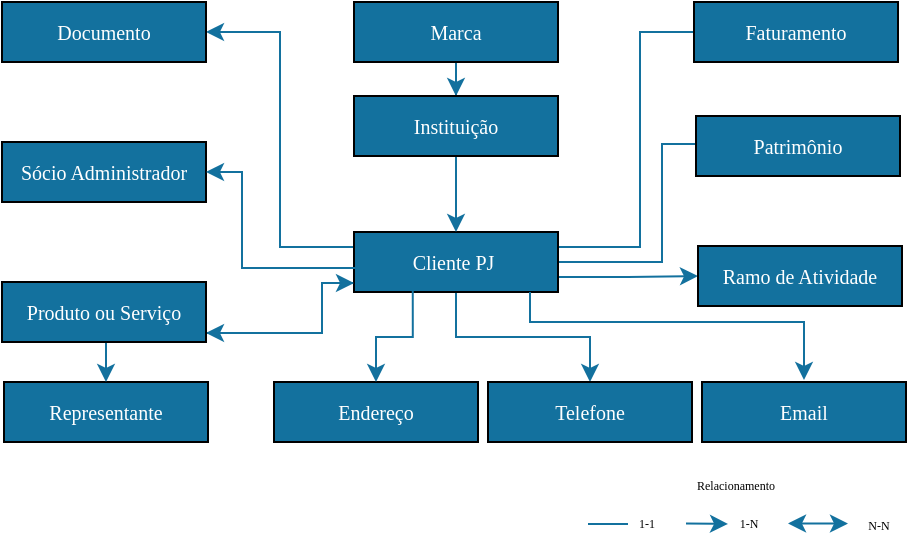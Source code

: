 <mxfile version="14.2.9" type="device"><diagram id="pwx9f-JPc5i2mSrcDJkJ" name="Accounts - Balance"><mxGraphModel dx="602" dy="1458" grid="1" gridSize="10" guides="1" tooltips="1" connect="1" arrows="1" fold="1" page="1" pageScale="1" pageWidth="827" pageHeight="1169" math="0" shadow="0"><root><mxCell id="0"/><mxCell id="1" parent="0"/><mxCell id="3X2GgIw8dlf1CgqaEYxp-28" value="" style="rounded=1;whiteSpace=wrap;html=1;strokeColor=#000000;fillColor=#13719E;" vertex="1" parent="1"><mxGeometry x="462" y="-26" width="20" height="14" as="geometry"/></mxCell><mxCell id="3X2GgIw8dlf1CgqaEYxp-27" value="" style="rounded=1;whiteSpace=wrap;html=1;strokeColor=#000000;fillColor=#13719E;" vertex="1" parent="1"><mxGeometry x="460" y="-82" width="20" height="14" as="geometry"/></mxCell><mxCell id="3X2GgIw8dlf1CgqaEYxp-35" style="edgeStyle=orthogonalEdgeStyle;rounded=0;orthogonalLoop=1;jettySize=auto;html=1;exitX=0.5;exitY=1;exitDx=0;exitDy=0;strokeColor=#13719E;" edge="1" parent="1" source="3X2GgIw8dlf1CgqaEYxp-2" target="3X2GgIw8dlf1CgqaEYxp-8"><mxGeometry relative="1" as="geometry"/></mxCell><mxCell id="3X2GgIw8dlf1CgqaEYxp-49" style="edgeStyle=orthogonalEdgeStyle;rounded=0;orthogonalLoop=1;jettySize=auto;html=1;exitX=1;exitY=0.25;exitDx=0;exitDy=0;entryX=0;entryY=0.5;entryDx=0;entryDy=0;strokeColor=#13719E;" edge="1" parent="1" source="3X2GgIw8dlf1CgqaEYxp-2" target="3X2GgIw8dlf1CgqaEYxp-28"><mxGeometry relative="1" as="geometry"><mxPoint x="378" y="43" as="sourcePoint"/><Array as="points"><mxPoint x="378" y="40"/><mxPoint x="430" y="40"/><mxPoint x="430" y="-19"/></Array></mxGeometry></mxCell><mxCell id="3X2GgIw8dlf1CgqaEYxp-59" style="edgeStyle=orthogonalEdgeStyle;rounded=0;orthogonalLoop=1;jettySize=auto;html=1;exitX=1;exitY=0.25;exitDx=0;exitDy=0;entryX=0;entryY=0.5;entryDx=0;entryDy=0;strokeColor=#13719E;" edge="1" parent="1" source="3X2GgIw8dlf1CgqaEYxp-2" target="3X2GgIw8dlf1CgqaEYxp-27"><mxGeometry relative="1" as="geometry"/></mxCell><mxCell id="3X2GgIw8dlf1CgqaEYxp-62" style="edgeStyle=orthogonalEdgeStyle;rounded=0;orthogonalLoop=1;jettySize=auto;html=1;exitX=0;exitY=0.75;exitDx=0;exitDy=0;entryX=1;entryY=0.75;entryDx=0;entryDy=0;strokeColor=#13719E;" edge="1" parent="1"><mxGeometry relative="1" as="geometry"><mxPoint x="276" y="50.5" as="sourcePoint"/><mxPoint x="202" y="75.5" as="targetPoint"/><Array as="points"><mxPoint x="260" y="51"/><mxPoint x="260" y="76"/></Array></mxGeometry></mxCell><mxCell id="3X2GgIw8dlf1CgqaEYxp-67" style="edgeStyle=orthogonalEdgeStyle;rounded=0;orthogonalLoop=1;jettySize=auto;html=1;exitX=0;exitY=0.25;exitDx=0;exitDy=0;entryX=1;entryY=0.5;entryDx=0;entryDy=0;strokeColor=#13719E;" edge="1" parent="1" source="3X2GgIw8dlf1CgqaEYxp-2" target="3X2GgIw8dlf1CgqaEYxp-44"><mxGeometry relative="1" as="geometry"/></mxCell><mxCell id="3X2GgIw8dlf1CgqaEYxp-93" style="edgeStyle=orthogonalEdgeStyle;rounded=0;orthogonalLoop=1;jettySize=auto;html=1;exitX=1;exitY=0.75;exitDx=0;exitDy=0;entryX=0;entryY=0.5;entryDx=0;entryDy=0;strokeColor=#13719E;" edge="1" parent="1" source="3X2GgIw8dlf1CgqaEYxp-2" target="3X2GgIw8dlf1CgqaEYxp-12"><mxGeometry relative="1" as="geometry"/></mxCell><mxCell id="3X2GgIw8dlf1CgqaEYxp-2" value="&lt;font face=&quot;Verdana&quot; style=&quot;font-size: 10px&quot; color=&quot;#ffffff&quot;&gt;Cliente PJ&amp;nbsp;&lt;/font&gt;" style="rounded=0;whiteSpace=wrap;html=1;fillColor=#13719E;strokeColor=#000000;flipV=1;" vertex="1" parent="1"><mxGeometry x="276" y="25.0" width="102" height="30" as="geometry"/></mxCell><mxCell id="3X2GgIw8dlf1CgqaEYxp-3" style="edgeStyle=orthogonalEdgeStyle;rounded=0;orthogonalLoop=1;jettySize=auto;html=1;exitX=0.5;exitY=1;exitDx=0;exitDy=0;" edge="1" parent="1" source="3X2GgIw8dlf1CgqaEYxp-2" target="3X2GgIw8dlf1CgqaEYxp-2"><mxGeometry relative="1" as="geometry"/></mxCell><mxCell id="3X2GgIw8dlf1CgqaEYxp-19" value="" style="edgeStyle=orthogonalEdgeStyle;rounded=0;orthogonalLoop=1;jettySize=auto;html=1;strokeColor=#13719E;" edge="1" parent="1" source="3X2GgIw8dlf1CgqaEYxp-4" target="3X2GgIw8dlf1CgqaEYxp-5"><mxGeometry relative="1" as="geometry"/></mxCell><mxCell id="3X2GgIw8dlf1CgqaEYxp-4" value="&lt;font face=&quot;Verdana&quot; style=&quot;font-size: 10px&quot; color=&quot;#ffffff&quot;&gt;Marca&lt;/font&gt;" style="rounded=0;whiteSpace=wrap;html=1;fillColor=#13719E;strokeColor=#000000;flipV=1;" vertex="1" parent="1"><mxGeometry x="276" y="-90" width="102" height="30" as="geometry"/></mxCell><mxCell id="3X2GgIw8dlf1CgqaEYxp-21" style="edgeStyle=orthogonalEdgeStyle;rounded=0;orthogonalLoop=1;jettySize=auto;html=1;exitX=0.5;exitY=1;exitDx=0;exitDy=0;entryX=0.5;entryY=0;entryDx=0;entryDy=0;strokeColor=#13719E;" edge="1" parent="1" source="3X2GgIw8dlf1CgqaEYxp-5" target="3X2GgIw8dlf1CgqaEYxp-2"><mxGeometry relative="1" as="geometry"/></mxCell><mxCell id="3X2GgIw8dlf1CgqaEYxp-5" value="&lt;font face=&quot;Verdana&quot; style=&quot;font-size: 10px&quot; color=&quot;#ffffff&quot;&gt;Instituição&lt;/font&gt;" style="rounded=0;whiteSpace=wrap;html=1;fillColor=#13719E;strokeColor=#000000;flipV=1;" vertex="1" parent="1"><mxGeometry x="276" y="-43.0" width="102" height="30" as="geometry"/></mxCell><mxCell id="3X2GgIw8dlf1CgqaEYxp-7" value="&lt;font face=&quot;Verdana&quot; style=&quot;font-size: 10px&quot; color=&quot;#ffffff&quot;&gt;Endereço&lt;/font&gt;" style="rounded=0;whiteSpace=wrap;html=1;fillColor=#13719E;strokeColor=#000000;" vertex="1" parent="1"><mxGeometry x="236" y="100" width="102" height="30" as="geometry"/></mxCell><mxCell id="3X2GgIw8dlf1CgqaEYxp-8" value="&lt;font face=&quot;Verdana&quot; style=&quot;font-size: 10px&quot; color=&quot;#ffffff&quot;&gt;Telefone&lt;/font&gt;" style="rounded=0;whiteSpace=wrap;html=1;fillColor=#13719E;strokeColor=#000000;" vertex="1" parent="1"><mxGeometry x="343" y="100" width="102" height="30" as="geometry"/></mxCell><mxCell id="3X2GgIw8dlf1CgqaEYxp-9" value="&lt;font face=&quot;Verdana&quot; style=&quot;font-size: 10px&quot; color=&quot;#ffffff&quot;&gt;Email&lt;/font&gt;" style="rounded=0;whiteSpace=wrap;html=1;fillColor=#13719E;strokeColor=#000000;" vertex="1" parent="1"><mxGeometry x="450" y="100" width="102" height="30" as="geometry"/></mxCell><mxCell id="3X2GgIw8dlf1CgqaEYxp-10" value="&lt;font face=&quot;Verdana&quot; style=&quot;font-size: 10px&quot; color=&quot;#ffffff&quot;&gt;Faturamento&lt;/font&gt;" style="rounded=0;whiteSpace=wrap;html=1;fillColor=#13719E;strokeColor=#000000;" vertex="1" parent="1"><mxGeometry x="446" y="-90" width="102" height="30" as="geometry"/></mxCell><mxCell id="3X2GgIw8dlf1CgqaEYxp-11" value="&lt;font face=&quot;Verdana&quot; style=&quot;font-size: 10px&quot; color=&quot;#ffffff&quot;&gt;Patrimônio&lt;/font&gt;" style="rounded=0;whiteSpace=wrap;html=1;fillColor=#13719E;strokeColor=#000000;" vertex="1" parent="1"><mxGeometry x="447" y="-33" width="102" height="30" as="geometry"/></mxCell><mxCell id="3X2GgIw8dlf1CgqaEYxp-12" value="&lt;font face=&quot;Verdana&quot; style=&quot;font-size: 10px&quot; color=&quot;#ffffff&quot;&gt;Ramo de Atividade&lt;/font&gt;" style="rounded=0;whiteSpace=wrap;html=1;fillColor=#13719E;strokeColor=#000000;" vertex="1" parent="1"><mxGeometry x="448" y="32" width="102" height="30" as="geometry"/></mxCell><mxCell id="3X2GgIw8dlf1CgqaEYxp-14" value="&lt;font face=&quot;Verdana&quot; style=&quot;font-size: 10px&quot; color=&quot;#ffffff&quot;&gt;Representante&lt;/font&gt;" style="rounded=0;whiteSpace=wrap;html=1;fillColor=#13719E;strokeColor=#000000;" vertex="1" parent="1"><mxGeometry x="101" y="100" width="102" height="30" as="geometry"/></mxCell><mxCell id="3X2GgIw8dlf1CgqaEYxp-55" style="edgeStyle=orthogonalEdgeStyle;rounded=0;orthogonalLoop=1;jettySize=auto;html=1;exitX=0.5;exitY=1;exitDx=0;exitDy=0;entryX=0.5;entryY=0;entryDx=0;entryDy=0;strokeColor=#13719E;" edge="1" parent="1" source="3X2GgIw8dlf1CgqaEYxp-15" target="3X2GgIw8dlf1CgqaEYxp-14"><mxGeometry relative="1" as="geometry"/></mxCell><mxCell id="3X2GgIw8dlf1CgqaEYxp-63" style="edgeStyle=orthogonalEdgeStyle;rounded=0;orthogonalLoop=1;jettySize=auto;html=1;exitX=1;exitY=0.75;exitDx=0;exitDy=0;entryX=0;entryY=0.75;entryDx=0;entryDy=0;strokeColor=#13719E;" edge="1" parent="1"><mxGeometry relative="1" as="geometry"><mxPoint x="202" y="75.5" as="sourcePoint"/><mxPoint x="276" y="50.5" as="targetPoint"/><Array as="points"><mxPoint x="260" y="76"/><mxPoint x="260" y="51"/></Array></mxGeometry></mxCell><mxCell id="3X2GgIw8dlf1CgqaEYxp-15" value="&lt;font face=&quot;Verdana&quot; style=&quot;font-size: 10px&quot; color=&quot;#ffffff&quot;&gt;Produto ou Serviço&lt;/font&gt;" style="rounded=0;whiteSpace=wrap;html=1;fillColor=#13719E;strokeColor=#000000;" vertex="1" parent="1"><mxGeometry x="100" y="50" width="102" height="30" as="geometry"/></mxCell><mxCell id="3X2GgIw8dlf1CgqaEYxp-36" style="edgeStyle=orthogonalEdgeStyle;rounded=0;orthogonalLoop=1;jettySize=auto;html=1;exitX=0.288;exitY=0.017;exitDx=0;exitDy=0;strokeColor=#13719E;entryX=0.5;entryY=0;entryDx=0;entryDy=0;exitPerimeter=0;" edge="1" parent="1" source="3X2GgIw8dlf1CgqaEYxp-2" target="3X2GgIw8dlf1CgqaEYxp-7"><mxGeometry relative="1" as="geometry"><mxPoint x="337" y="65" as="sourcePoint"/><mxPoint x="401" y="110" as="targetPoint"/></mxGeometry></mxCell><mxCell id="3X2GgIw8dlf1CgqaEYxp-37" style="edgeStyle=orthogonalEdgeStyle;rounded=0;orthogonalLoop=1;jettySize=auto;html=1;strokeColor=#13719E;" edge="1" parent="1"><mxGeometry relative="1" as="geometry"><mxPoint x="364" y="55" as="sourcePoint"/><mxPoint x="501" y="99" as="targetPoint"/><Array as="points"><mxPoint x="364" y="70"/><mxPoint x="501" y="70"/></Array></mxGeometry></mxCell><mxCell id="3X2GgIw8dlf1CgqaEYxp-44" value="&lt;font face=&quot;Verdana&quot; style=&quot;font-size: 10px&quot; color=&quot;#ffffff&quot;&gt;Documento&lt;/font&gt;" style="rounded=0;whiteSpace=wrap;html=1;fillColor=#13719E;strokeColor=#000000;" vertex="1" parent="1"><mxGeometry x="100" y="-90" width="102" height="30" as="geometry"/></mxCell><mxCell id="3X2GgIw8dlf1CgqaEYxp-51" value="&lt;font face=&quot;Verdana&quot; style=&quot;font-size: 10px&quot; color=&quot;#ffffff&quot;&gt;Sócio Administrador&lt;/font&gt;" style="rounded=0;whiteSpace=wrap;html=1;fillColor=#13719E;strokeColor=#000000;" vertex="1" parent="1"><mxGeometry x="100" y="-20" width="102" height="30" as="geometry"/></mxCell><mxCell id="3X2GgIw8dlf1CgqaEYxp-88" value="" style="group" vertex="1" connectable="0" parent="1"><mxGeometry x="391" y="140" width="162" height="40" as="geometry"/></mxCell><mxCell id="3X2GgIw8dlf1CgqaEYxp-74" value="" style="endArrow=classic;html=1;strokeColor=#13719E;" edge="1" parent="3X2GgIw8dlf1CgqaEYxp-88"><mxGeometry width="50" height="50" relative="1" as="geometry"><mxPoint x="51" y="30.75" as="sourcePoint"/><mxPoint x="72" y="31" as="targetPoint"/><Array as="points"/></mxGeometry></mxCell><mxCell id="3X2GgIw8dlf1CgqaEYxp-75" value="" style="endArrow=none;html=1;strokeColor=#13719E;" edge="1" parent="3X2GgIw8dlf1CgqaEYxp-88"><mxGeometry width="50" height="50" relative="1" as="geometry"><mxPoint x="2" y="31" as="sourcePoint"/><mxPoint x="22" y="31" as="targetPoint"/></mxGeometry></mxCell><mxCell id="3X2GgIw8dlf1CgqaEYxp-76" value="" style="endArrow=classic;startArrow=classic;html=1;strokeColor=#13719E;" edge="1" parent="3X2GgIw8dlf1CgqaEYxp-88"><mxGeometry width="50" height="50" relative="1" as="geometry"><mxPoint x="102" y="30.75" as="sourcePoint"/><mxPoint x="132" y="30.75" as="targetPoint"/></mxGeometry></mxCell><mxCell id="3X2GgIw8dlf1CgqaEYxp-81" value="&lt;font face=&quot;Verdana&quot; style=&quot;font-size: 6px&quot;&gt;1-1&lt;/font&gt;" style="text;html=1;align=center;verticalAlign=middle;resizable=0;points=[];autosize=1;" vertex="1" parent="3X2GgIw8dlf1CgqaEYxp-88"><mxGeometry x="16" y="19" width="30" height="20" as="geometry"/></mxCell><mxCell id="3X2GgIw8dlf1CgqaEYxp-84" value="&lt;font face=&quot;Verdana&quot; style=&quot;font-size: 6px&quot;&gt;N-N&lt;/font&gt;" style="text;html=1;align=center;verticalAlign=middle;resizable=0;points=[];autosize=1;" vertex="1" parent="3X2GgIw8dlf1CgqaEYxp-88"><mxGeometry x="132" y="20" width="30" height="20" as="geometry"/></mxCell><mxCell id="3X2GgIw8dlf1CgqaEYxp-85" value="&lt;font face=&quot;Verdana&quot; style=&quot;font-size: 6px&quot;&gt;Relacionamento&lt;/font&gt;" style="text;html=1;strokeColor=none;fillColor=none;align=center;verticalAlign=middle;whiteSpace=wrap;rounded=0;" vertex="1" parent="3X2GgIw8dlf1CgqaEYxp-88"><mxGeometry width="152" height="20" as="geometry"/></mxCell><mxCell id="3X2GgIw8dlf1CgqaEYxp-87" value="&lt;font face=&quot;Verdana&quot; style=&quot;font-size: 6px&quot;&gt;1-N&lt;/font&gt;" style="text;html=1;align=center;verticalAlign=middle;resizable=0;points=[];autosize=1;" vertex="1" parent="3X2GgIw8dlf1CgqaEYxp-88"><mxGeometry x="67" y="19" width="30" height="20" as="geometry"/></mxCell><mxCell id="3X2GgIw8dlf1CgqaEYxp-94" style="edgeStyle=orthogonalEdgeStyle;rounded=0;orthogonalLoop=1;jettySize=auto;html=1;entryX=1;entryY=0.5;entryDx=0;entryDy=0;strokeColor=#13719E;" edge="1" parent="1" target="3X2GgIw8dlf1CgqaEYxp-51"><mxGeometry relative="1" as="geometry"><mxPoint x="280" y="43" as="sourcePoint"/><mxPoint x="212" y="-65" as="targetPoint"/><Array as="points"><mxPoint x="220" y="43"/><mxPoint x="220" y="-5"/></Array></mxGeometry></mxCell></root></mxGraphModel></diagram></mxfile>